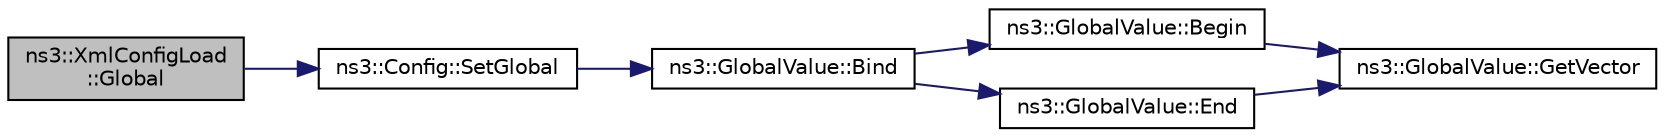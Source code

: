 digraph "ns3::XmlConfigLoad::Global"
{
  edge [fontname="Helvetica",fontsize="10",labelfontname="Helvetica",labelfontsize="10"];
  node [fontname="Helvetica",fontsize="10",shape=record];
  rankdir="LR";
  Node1 [label="ns3::XmlConfigLoad\l::Global",height=0.2,width=0.4,color="black", fillcolor="grey75", style="filled", fontcolor="black"];
  Node1 -> Node2 [color="midnightblue",fontsize="10",style="solid"];
  Node2 [label="ns3::Config::SetGlobal",height=0.2,width=0.4,color="black", fillcolor="white", style="filled",URL="$d1/d44/group__config.html#ga0e12663a7bd119b65d0a219a578f2a3c"];
  Node2 -> Node3 [color="midnightblue",fontsize="10",style="solid"];
  Node3 [label="ns3::GlobalValue::Bind",height=0.2,width=0.4,color="black", fillcolor="white", style="filled",URL="$dc/d02/classns3_1_1GlobalValue.html#a4fe56773b98d1047cd50e974256fd14a"];
  Node3 -> Node4 [color="midnightblue",fontsize="10",style="solid"];
  Node4 [label="ns3::GlobalValue::Begin",height=0.2,width=0.4,color="black", fillcolor="white", style="filled",URL="$dc/d02/classns3_1_1GlobalValue.html#acdeb71b28fe45d98523a2168e8807d83"];
  Node4 -> Node5 [color="midnightblue",fontsize="10",style="solid"];
  Node5 [label="ns3::GlobalValue::GetVector",height=0.2,width=0.4,color="black", fillcolor="white", style="filled",URL="$dc/d02/classns3_1_1GlobalValue.html#a69fde3a69c812df719c42b4e2ebde77e"];
  Node3 -> Node6 [color="midnightblue",fontsize="10",style="solid"];
  Node6 [label="ns3::GlobalValue::End",height=0.2,width=0.4,color="black", fillcolor="white", style="filled",URL="$dc/d02/classns3_1_1GlobalValue.html#a2488c329999cf507cc7f7aeb173a4a75"];
  Node6 -> Node5 [color="midnightblue",fontsize="10",style="solid"];
}
